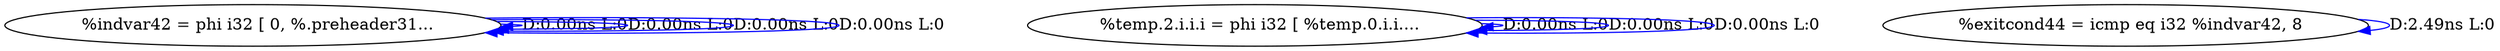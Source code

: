 digraph {
Node0x36d4550[label="  %indvar42 = phi i32 [ 0, %.preheader31..."];
Node0x36d4550 -> Node0x36d4550[label="D:0.00ns L:0",color=blue];
Node0x36d4550 -> Node0x36d4550[label="D:0.00ns L:0",color=blue];
Node0x36d4550 -> Node0x36d4550[label="D:0.00ns L:0",color=blue];
Node0x36d4550 -> Node0x36d4550[label="D:0.00ns L:0",color=blue];
Node0x36d4630[label="  %temp.2.i.i.i = phi i32 [ %temp.0.i.i...."];
Node0x36d4630 -> Node0x36d4630[label="D:0.00ns L:0",color=blue];
Node0x36d4630 -> Node0x36d4630[label="D:0.00ns L:0",color=blue];
Node0x36d4630 -> Node0x36d4630[label="D:0.00ns L:0",color=blue];
Node0x36d4710[label="  %exitcond44 = icmp eq i32 %indvar42, 8"];
Node0x36d4710 -> Node0x36d4710[label="D:2.49ns L:0",color=blue];
}
